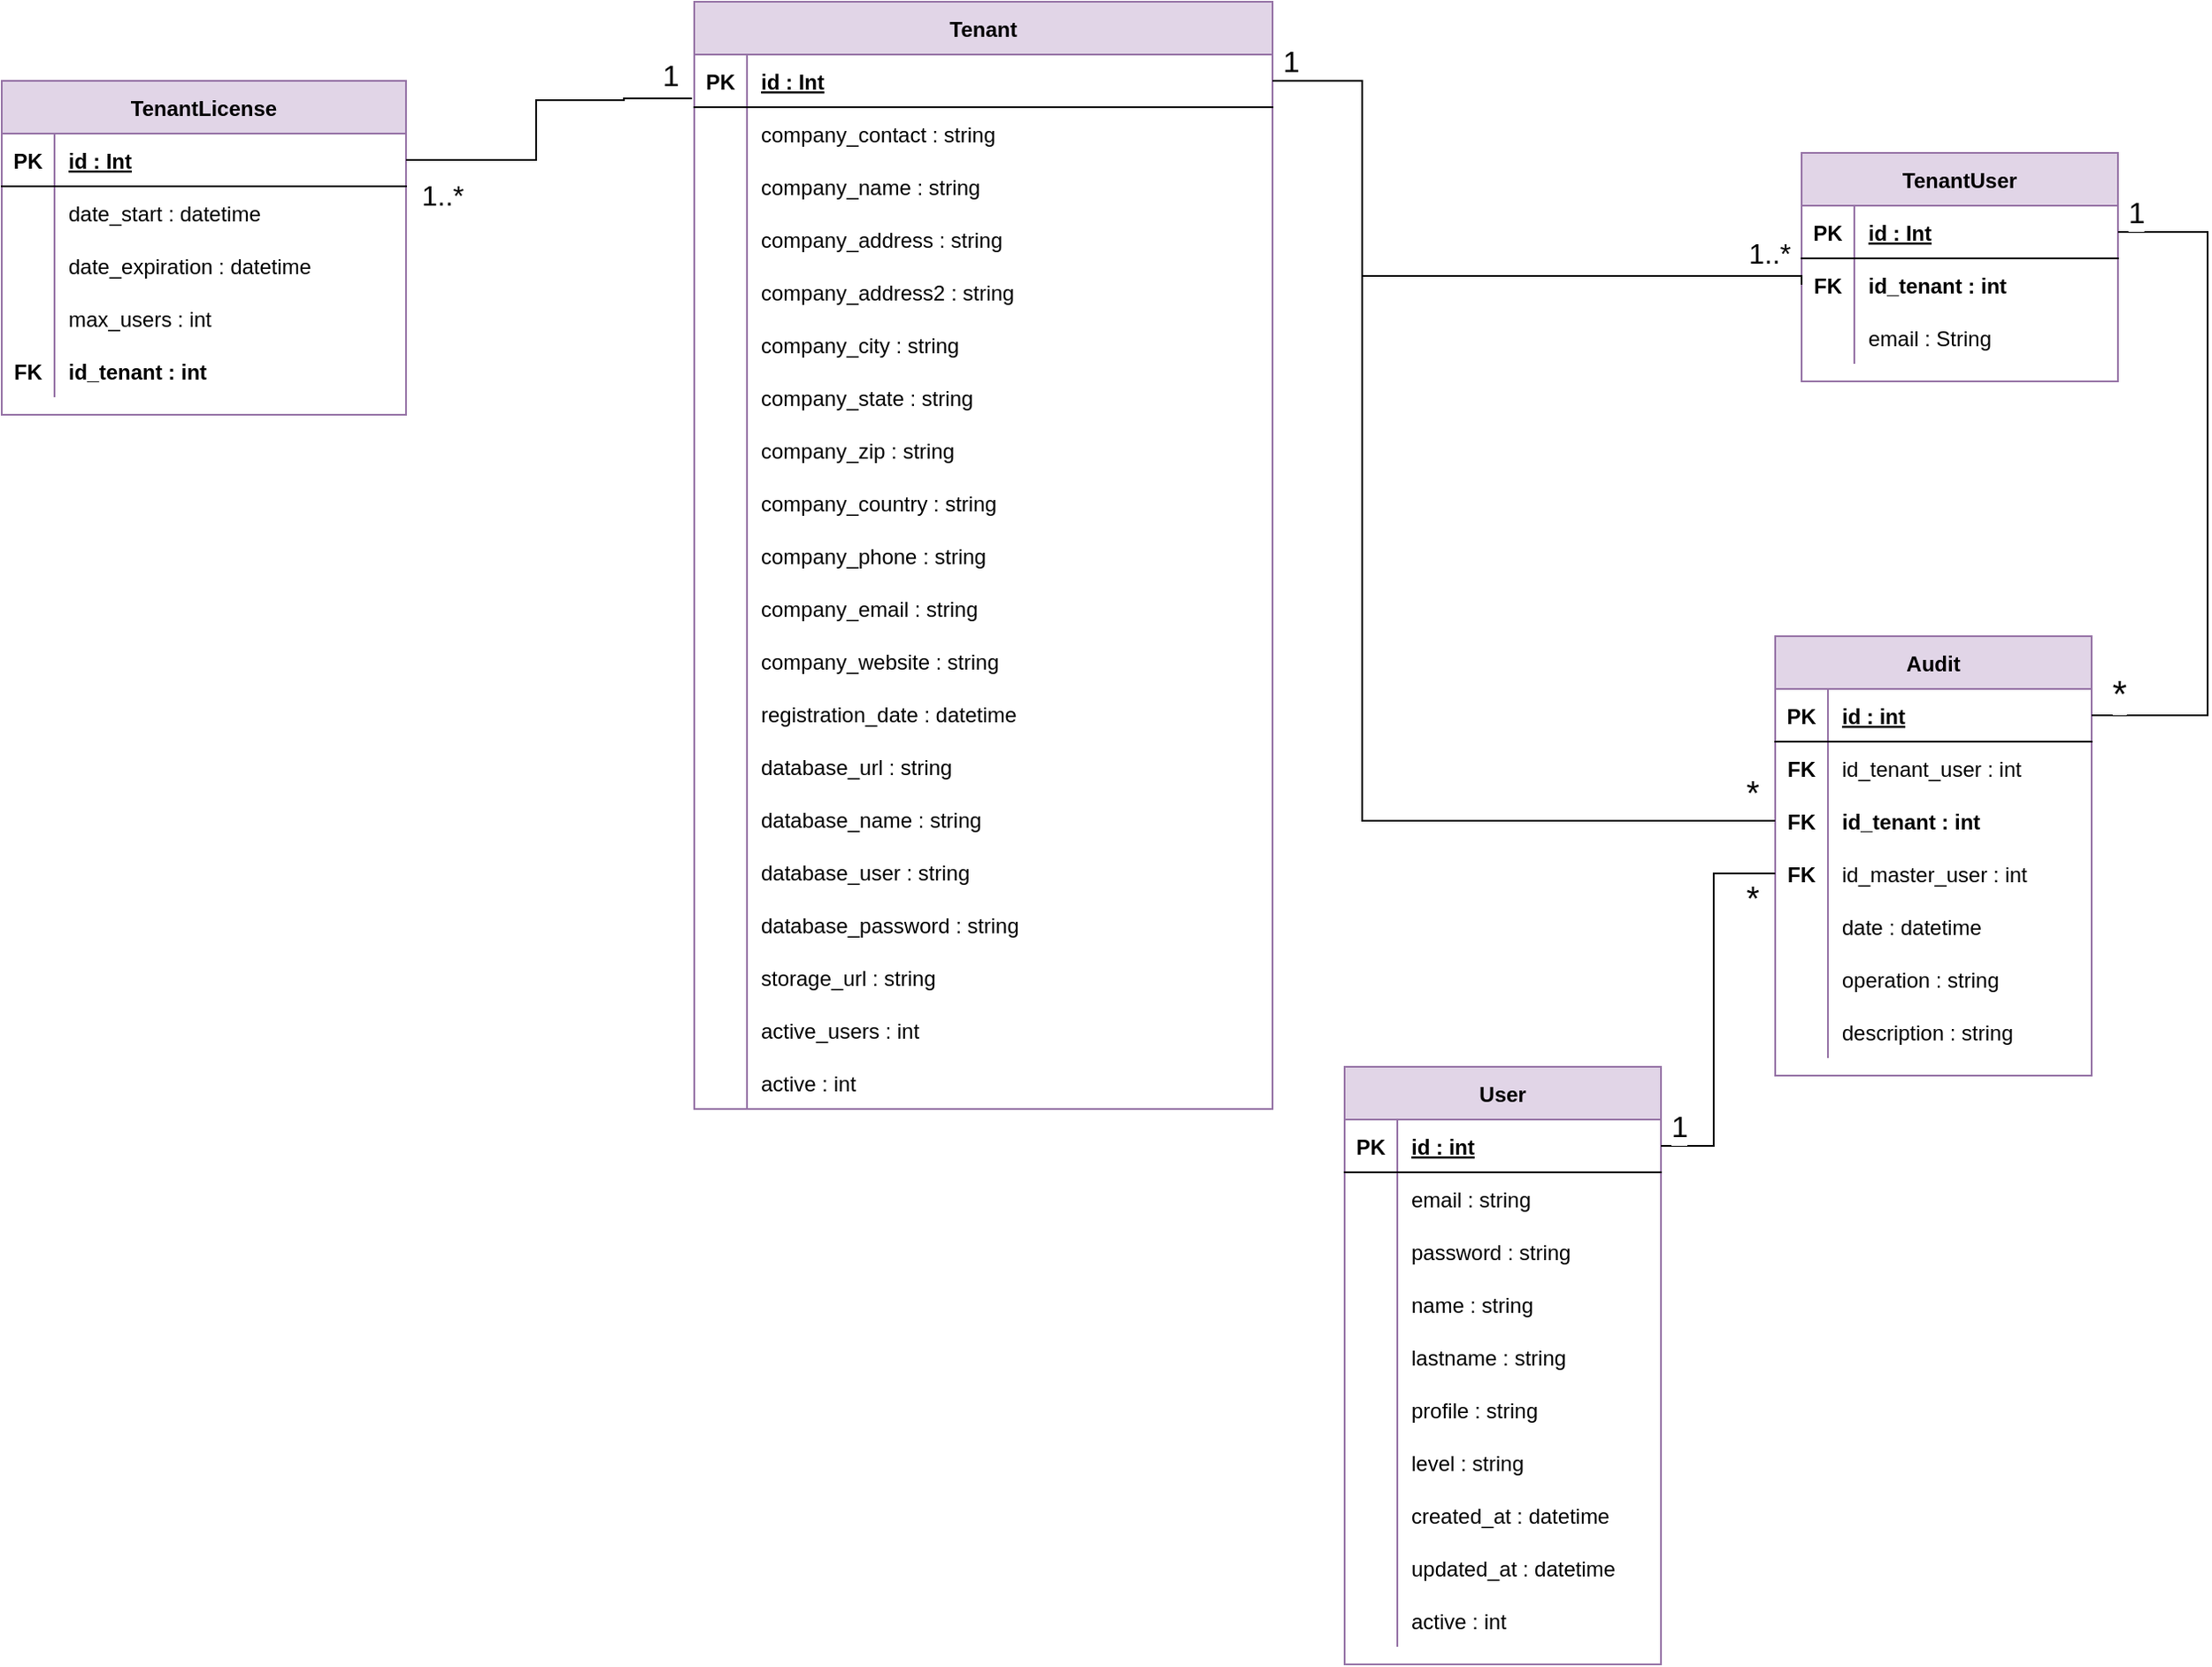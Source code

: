 <mxfile version="28.0.6">
  <diagram name="Page-1" id="JdXtO4GfWfk_o97UeFdz">
    <mxGraphModel dx="1690" dy="924" grid="0" gridSize="10" guides="1" tooltips="1" connect="1" arrows="1" fold="1" page="1" pageScale="1" pageWidth="850" pageHeight="1100" math="0" shadow="0">
      <root>
        <mxCell id="0" />
        <mxCell id="1" parent="0" />
        <mxCell id="jWEvUl2-FtW43oLGLAhN-1" value="Tenant" style="shape=table;startSize=30;container=1;collapsible=1;childLayout=tableLayout;fixedRows=1;rowLines=0;fontStyle=1;align=center;resizeLast=1;fillColor=#e1d5e7;strokeColor=#9673a6;" parent="1" vertex="1">
          <mxGeometry x="550" y="90" width="329" height="630" as="geometry" />
        </mxCell>
        <mxCell id="jWEvUl2-FtW43oLGLAhN-2" value="" style="shape=tableRow;horizontal=0;startSize=0;swimlaneHead=0;swimlaneBody=0;fillColor=none;collapsible=0;dropTarget=0;points=[[0,0.5],[1,0.5]];portConstraint=eastwest;top=0;left=0;right=0;bottom=1;" parent="jWEvUl2-FtW43oLGLAhN-1" vertex="1">
          <mxGeometry y="30" width="329" height="30" as="geometry" />
        </mxCell>
        <mxCell id="jWEvUl2-FtW43oLGLAhN-3" value="PK" style="shape=partialRectangle;connectable=0;fillColor=none;top=0;left=0;bottom=0;right=0;fontStyle=1;overflow=hidden;" parent="jWEvUl2-FtW43oLGLAhN-2" vertex="1">
          <mxGeometry width="30" height="30" as="geometry">
            <mxRectangle width="30" height="30" as="alternateBounds" />
          </mxGeometry>
        </mxCell>
        <mxCell id="jWEvUl2-FtW43oLGLAhN-4" value="id : Int" style="shape=partialRectangle;connectable=0;fillColor=none;top=0;left=0;bottom=0;right=0;align=left;spacingLeft=6;fontStyle=5;overflow=hidden;" parent="jWEvUl2-FtW43oLGLAhN-2" vertex="1">
          <mxGeometry x="30" width="299" height="30" as="geometry">
            <mxRectangle width="299" height="30" as="alternateBounds" />
          </mxGeometry>
        </mxCell>
        <mxCell id="jWEvUl2-FtW43oLGLAhN-5" value="" style="shape=tableRow;horizontal=0;startSize=0;swimlaneHead=0;swimlaneBody=0;fillColor=none;collapsible=0;dropTarget=0;points=[[0,0.5],[1,0.5]];portConstraint=eastwest;top=0;left=0;right=0;bottom=0;" parent="jWEvUl2-FtW43oLGLAhN-1" vertex="1">
          <mxGeometry y="60" width="329" height="30" as="geometry" />
        </mxCell>
        <mxCell id="jWEvUl2-FtW43oLGLAhN-6" value="" style="shape=partialRectangle;connectable=0;fillColor=none;top=0;left=0;bottom=0;right=0;editable=1;overflow=hidden;" parent="jWEvUl2-FtW43oLGLAhN-5" vertex="1">
          <mxGeometry width="30" height="30" as="geometry">
            <mxRectangle width="30" height="30" as="alternateBounds" />
          </mxGeometry>
        </mxCell>
        <mxCell id="jWEvUl2-FtW43oLGLAhN-7" value="company_contact : string" style="shape=partialRectangle;connectable=0;fillColor=none;top=0;left=0;bottom=0;right=0;align=left;spacingLeft=6;overflow=hidden;" parent="jWEvUl2-FtW43oLGLAhN-5" vertex="1">
          <mxGeometry x="30" width="299" height="30" as="geometry">
            <mxRectangle width="299" height="30" as="alternateBounds" />
          </mxGeometry>
        </mxCell>
        <mxCell id="jWEvUl2-FtW43oLGLAhN-8" value="" style="shape=tableRow;horizontal=0;startSize=0;swimlaneHead=0;swimlaneBody=0;fillColor=none;collapsible=0;dropTarget=0;points=[[0,0.5],[1,0.5]];portConstraint=eastwest;top=0;left=0;right=0;bottom=0;" parent="jWEvUl2-FtW43oLGLAhN-1" vertex="1">
          <mxGeometry y="90" width="329" height="30" as="geometry" />
        </mxCell>
        <mxCell id="jWEvUl2-FtW43oLGLAhN-9" value="" style="shape=partialRectangle;connectable=0;fillColor=none;top=0;left=0;bottom=0;right=0;editable=1;overflow=hidden;" parent="jWEvUl2-FtW43oLGLAhN-8" vertex="1">
          <mxGeometry width="30" height="30" as="geometry">
            <mxRectangle width="30" height="30" as="alternateBounds" />
          </mxGeometry>
        </mxCell>
        <mxCell id="jWEvUl2-FtW43oLGLAhN-10" value="company_name : string" style="shape=partialRectangle;connectable=0;fillColor=none;top=0;left=0;bottom=0;right=0;align=left;spacingLeft=6;overflow=hidden;" parent="jWEvUl2-FtW43oLGLAhN-8" vertex="1">
          <mxGeometry x="30" width="299" height="30" as="geometry">
            <mxRectangle width="299" height="30" as="alternateBounds" />
          </mxGeometry>
        </mxCell>
        <mxCell id="jWEvUl2-FtW43oLGLAhN-11" value="" style="shape=tableRow;horizontal=0;startSize=0;swimlaneHead=0;swimlaneBody=0;fillColor=none;collapsible=0;dropTarget=0;points=[[0,0.5],[1,0.5]];portConstraint=eastwest;top=0;left=0;right=0;bottom=0;" parent="jWEvUl2-FtW43oLGLAhN-1" vertex="1">
          <mxGeometry y="120" width="329" height="30" as="geometry" />
        </mxCell>
        <mxCell id="jWEvUl2-FtW43oLGLAhN-12" value="" style="shape=partialRectangle;connectable=0;fillColor=none;top=0;left=0;bottom=0;right=0;editable=1;overflow=hidden;" parent="jWEvUl2-FtW43oLGLAhN-11" vertex="1">
          <mxGeometry width="30" height="30" as="geometry">
            <mxRectangle width="30" height="30" as="alternateBounds" />
          </mxGeometry>
        </mxCell>
        <mxCell id="jWEvUl2-FtW43oLGLAhN-13" value="company_address : string" style="shape=partialRectangle;connectable=0;fillColor=none;top=0;left=0;bottom=0;right=0;align=left;spacingLeft=6;overflow=hidden;" parent="jWEvUl2-FtW43oLGLAhN-11" vertex="1">
          <mxGeometry x="30" width="299" height="30" as="geometry">
            <mxRectangle width="299" height="30" as="alternateBounds" />
          </mxGeometry>
        </mxCell>
        <mxCell id="jWEvUl2-FtW43oLGLAhN-14" value="" style="shape=tableRow;horizontal=0;startSize=0;swimlaneHead=0;swimlaneBody=0;fillColor=none;collapsible=0;dropTarget=0;points=[[0,0.5],[1,0.5]];portConstraint=eastwest;top=0;left=0;right=0;bottom=0;" parent="jWEvUl2-FtW43oLGLAhN-1" vertex="1">
          <mxGeometry y="150" width="329" height="30" as="geometry" />
        </mxCell>
        <mxCell id="jWEvUl2-FtW43oLGLAhN-15" value="" style="shape=partialRectangle;connectable=0;fillColor=none;top=0;left=0;bottom=0;right=0;editable=1;overflow=hidden;" parent="jWEvUl2-FtW43oLGLAhN-14" vertex="1">
          <mxGeometry width="30" height="30" as="geometry">
            <mxRectangle width="30" height="30" as="alternateBounds" />
          </mxGeometry>
        </mxCell>
        <mxCell id="jWEvUl2-FtW43oLGLAhN-16" value="company_address2 : string" style="shape=partialRectangle;connectable=0;fillColor=none;top=0;left=0;bottom=0;right=0;align=left;spacingLeft=6;overflow=hidden;" parent="jWEvUl2-FtW43oLGLAhN-14" vertex="1">
          <mxGeometry x="30" width="299" height="30" as="geometry">
            <mxRectangle width="299" height="30" as="alternateBounds" />
          </mxGeometry>
        </mxCell>
        <mxCell id="jWEvUl2-FtW43oLGLAhN-17" value="" style="shape=tableRow;horizontal=0;startSize=0;swimlaneHead=0;swimlaneBody=0;fillColor=none;collapsible=0;dropTarget=0;points=[[0,0.5],[1,0.5]];portConstraint=eastwest;top=0;left=0;right=0;bottom=0;" parent="jWEvUl2-FtW43oLGLAhN-1" vertex="1">
          <mxGeometry y="180" width="329" height="30" as="geometry" />
        </mxCell>
        <mxCell id="jWEvUl2-FtW43oLGLAhN-18" value="" style="shape=partialRectangle;connectable=0;fillColor=none;top=0;left=0;bottom=0;right=0;editable=1;overflow=hidden;" parent="jWEvUl2-FtW43oLGLAhN-17" vertex="1">
          <mxGeometry width="30" height="30" as="geometry">
            <mxRectangle width="30" height="30" as="alternateBounds" />
          </mxGeometry>
        </mxCell>
        <mxCell id="jWEvUl2-FtW43oLGLAhN-19" value="company_city : string" style="shape=partialRectangle;connectable=0;fillColor=none;top=0;left=0;bottom=0;right=0;align=left;spacingLeft=6;overflow=hidden;" parent="jWEvUl2-FtW43oLGLAhN-17" vertex="1">
          <mxGeometry x="30" width="299" height="30" as="geometry">
            <mxRectangle width="299" height="30" as="alternateBounds" />
          </mxGeometry>
        </mxCell>
        <mxCell id="jWEvUl2-FtW43oLGLAhN-20" value="" style="shape=tableRow;horizontal=0;startSize=0;swimlaneHead=0;swimlaneBody=0;fillColor=none;collapsible=0;dropTarget=0;points=[[0,0.5],[1,0.5]];portConstraint=eastwest;top=0;left=0;right=0;bottom=0;" parent="jWEvUl2-FtW43oLGLAhN-1" vertex="1">
          <mxGeometry y="210" width="329" height="30" as="geometry" />
        </mxCell>
        <mxCell id="jWEvUl2-FtW43oLGLAhN-21" value="" style="shape=partialRectangle;connectable=0;fillColor=none;top=0;left=0;bottom=0;right=0;editable=1;overflow=hidden;" parent="jWEvUl2-FtW43oLGLAhN-20" vertex="1">
          <mxGeometry width="30" height="30" as="geometry">
            <mxRectangle width="30" height="30" as="alternateBounds" />
          </mxGeometry>
        </mxCell>
        <mxCell id="jWEvUl2-FtW43oLGLAhN-22" value="company_state : string" style="shape=partialRectangle;connectable=0;fillColor=none;top=0;left=0;bottom=0;right=0;align=left;spacingLeft=6;overflow=hidden;" parent="jWEvUl2-FtW43oLGLAhN-20" vertex="1">
          <mxGeometry x="30" width="299" height="30" as="geometry">
            <mxRectangle width="299" height="30" as="alternateBounds" />
          </mxGeometry>
        </mxCell>
        <mxCell id="jWEvUl2-FtW43oLGLAhN-23" value="" style="shape=tableRow;horizontal=0;startSize=0;swimlaneHead=0;swimlaneBody=0;fillColor=none;collapsible=0;dropTarget=0;points=[[0,0.5],[1,0.5]];portConstraint=eastwest;top=0;left=0;right=0;bottom=0;" parent="jWEvUl2-FtW43oLGLAhN-1" vertex="1">
          <mxGeometry y="240" width="329" height="30" as="geometry" />
        </mxCell>
        <mxCell id="jWEvUl2-FtW43oLGLAhN-24" value="" style="shape=partialRectangle;connectable=0;fillColor=none;top=0;left=0;bottom=0;right=0;editable=1;overflow=hidden;" parent="jWEvUl2-FtW43oLGLAhN-23" vertex="1">
          <mxGeometry width="30" height="30" as="geometry">
            <mxRectangle width="30" height="30" as="alternateBounds" />
          </mxGeometry>
        </mxCell>
        <mxCell id="jWEvUl2-FtW43oLGLAhN-25" value="company_zip : string" style="shape=partialRectangle;connectable=0;fillColor=none;top=0;left=0;bottom=0;right=0;align=left;spacingLeft=6;overflow=hidden;" parent="jWEvUl2-FtW43oLGLAhN-23" vertex="1">
          <mxGeometry x="30" width="299" height="30" as="geometry">
            <mxRectangle width="299" height="30" as="alternateBounds" />
          </mxGeometry>
        </mxCell>
        <mxCell id="jWEvUl2-FtW43oLGLAhN-26" value="" style="shape=tableRow;horizontal=0;startSize=0;swimlaneHead=0;swimlaneBody=0;fillColor=none;collapsible=0;dropTarget=0;points=[[0,0.5],[1,0.5]];portConstraint=eastwest;top=0;left=0;right=0;bottom=0;" parent="jWEvUl2-FtW43oLGLAhN-1" vertex="1">
          <mxGeometry y="270" width="329" height="30" as="geometry" />
        </mxCell>
        <mxCell id="jWEvUl2-FtW43oLGLAhN-27" value="" style="shape=partialRectangle;connectable=0;fillColor=none;top=0;left=0;bottom=0;right=0;editable=1;overflow=hidden;" parent="jWEvUl2-FtW43oLGLAhN-26" vertex="1">
          <mxGeometry width="30" height="30" as="geometry">
            <mxRectangle width="30" height="30" as="alternateBounds" />
          </mxGeometry>
        </mxCell>
        <mxCell id="jWEvUl2-FtW43oLGLAhN-28" value="company_country : string" style="shape=partialRectangle;connectable=0;fillColor=none;top=0;left=0;bottom=0;right=0;align=left;spacingLeft=6;overflow=hidden;" parent="jWEvUl2-FtW43oLGLAhN-26" vertex="1">
          <mxGeometry x="30" width="299" height="30" as="geometry">
            <mxRectangle width="299" height="30" as="alternateBounds" />
          </mxGeometry>
        </mxCell>
        <mxCell id="jWEvUl2-FtW43oLGLAhN-29" value="" style="shape=tableRow;horizontal=0;startSize=0;swimlaneHead=0;swimlaneBody=0;fillColor=none;collapsible=0;dropTarget=0;points=[[0,0.5],[1,0.5]];portConstraint=eastwest;top=0;left=0;right=0;bottom=0;" parent="jWEvUl2-FtW43oLGLAhN-1" vertex="1">
          <mxGeometry y="300" width="329" height="30" as="geometry" />
        </mxCell>
        <mxCell id="jWEvUl2-FtW43oLGLAhN-30" value="" style="shape=partialRectangle;connectable=0;fillColor=none;top=0;left=0;bottom=0;right=0;editable=1;overflow=hidden;" parent="jWEvUl2-FtW43oLGLAhN-29" vertex="1">
          <mxGeometry width="30" height="30" as="geometry">
            <mxRectangle width="30" height="30" as="alternateBounds" />
          </mxGeometry>
        </mxCell>
        <mxCell id="jWEvUl2-FtW43oLGLAhN-31" value="company_phone : string" style="shape=partialRectangle;connectable=0;fillColor=none;top=0;left=0;bottom=0;right=0;align=left;spacingLeft=6;overflow=hidden;" parent="jWEvUl2-FtW43oLGLAhN-29" vertex="1">
          <mxGeometry x="30" width="299" height="30" as="geometry">
            <mxRectangle width="299" height="30" as="alternateBounds" />
          </mxGeometry>
        </mxCell>
        <mxCell id="jWEvUl2-FtW43oLGLAhN-32" value="" style="shape=tableRow;horizontal=0;startSize=0;swimlaneHead=0;swimlaneBody=0;fillColor=none;collapsible=0;dropTarget=0;points=[[0,0.5],[1,0.5]];portConstraint=eastwest;top=0;left=0;right=0;bottom=0;" parent="jWEvUl2-FtW43oLGLAhN-1" vertex="1">
          <mxGeometry y="330" width="329" height="30" as="geometry" />
        </mxCell>
        <mxCell id="jWEvUl2-FtW43oLGLAhN-33" value="" style="shape=partialRectangle;connectable=0;fillColor=none;top=0;left=0;bottom=0;right=0;editable=1;overflow=hidden;" parent="jWEvUl2-FtW43oLGLAhN-32" vertex="1">
          <mxGeometry width="30" height="30" as="geometry">
            <mxRectangle width="30" height="30" as="alternateBounds" />
          </mxGeometry>
        </mxCell>
        <mxCell id="jWEvUl2-FtW43oLGLAhN-34" value="company_email : string" style="shape=partialRectangle;connectable=0;fillColor=none;top=0;left=0;bottom=0;right=0;align=left;spacingLeft=6;overflow=hidden;" parent="jWEvUl2-FtW43oLGLAhN-32" vertex="1">
          <mxGeometry x="30" width="299" height="30" as="geometry">
            <mxRectangle width="299" height="30" as="alternateBounds" />
          </mxGeometry>
        </mxCell>
        <mxCell id="jWEvUl2-FtW43oLGLAhN-35" value="" style="shape=tableRow;horizontal=0;startSize=0;swimlaneHead=0;swimlaneBody=0;fillColor=none;collapsible=0;dropTarget=0;points=[[0,0.5],[1,0.5]];portConstraint=eastwest;top=0;left=0;right=0;bottom=0;" parent="jWEvUl2-FtW43oLGLAhN-1" vertex="1">
          <mxGeometry y="360" width="329" height="30" as="geometry" />
        </mxCell>
        <mxCell id="jWEvUl2-FtW43oLGLAhN-36" value="" style="shape=partialRectangle;connectable=0;fillColor=none;top=0;left=0;bottom=0;right=0;editable=1;overflow=hidden;" parent="jWEvUl2-FtW43oLGLAhN-35" vertex="1">
          <mxGeometry width="30" height="30" as="geometry">
            <mxRectangle width="30" height="30" as="alternateBounds" />
          </mxGeometry>
        </mxCell>
        <mxCell id="jWEvUl2-FtW43oLGLAhN-37" value="company_website : string" style="shape=partialRectangle;connectable=0;fillColor=none;top=0;left=0;bottom=0;right=0;align=left;spacingLeft=6;overflow=hidden;" parent="jWEvUl2-FtW43oLGLAhN-35" vertex="1">
          <mxGeometry x="30" width="299" height="30" as="geometry">
            <mxRectangle width="299" height="30" as="alternateBounds" />
          </mxGeometry>
        </mxCell>
        <mxCell id="jWEvUl2-FtW43oLGLAhN-38" value="" style="shape=tableRow;horizontal=0;startSize=0;swimlaneHead=0;swimlaneBody=0;fillColor=none;collapsible=0;dropTarget=0;points=[[0,0.5],[1,0.5]];portConstraint=eastwest;top=0;left=0;right=0;bottom=0;" parent="jWEvUl2-FtW43oLGLAhN-1" vertex="1">
          <mxGeometry y="390" width="329" height="30" as="geometry" />
        </mxCell>
        <mxCell id="jWEvUl2-FtW43oLGLAhN-39" value="" style="shape=partialRectangle;connectable=0;fillColor=none;top=0;left=0;bottom=0;right=0;editable=1;overflow=hidden;" parent="jWEvUl2-FtW43oLGLAhN-38" vertex="1">
          <mxGeometry width="30" height="30" as="geometry">
            <mxRectangle width="30" height="30" as="alternateBounds" />
          </mxGeometry>
        </mxCell>
        <mxCell id="jWEvUl2-FtW43oLGLAhN-40" value="registration_date : datetime" style="shape=partialRectangle;connectable=0;fillColor=none;top=0;left=0;bottom=0;right=0;align=left;spacingLeft=6;overflow=hidden;" parent="jWEvUl2-FtW43oLGLAhN-38" vertex="1">
          <mxGeometry x="30" width="299" height="30" as="geometry">
            <mxRectangle width="299" height="30" as="alternateBounds" />
          </mxGeometry>
        </mxCell>
        <mxCell id="jWEvUl2-FtW43oLGLAhN-41" value="" style="shape=tableRow;horizontal=0;startSize=0;swimlaneHead=0;swimlaneBody=0;fillColor=none;collapsible=0;dropTarget=0;points=[[0,0.5],[1,0.5]];portConstraint=eastwest;top=0;left=0;right=0;bottom=0;" parent="jWEvUl2-FtW43oLGLAhN-1" vertex="1">
          <mxGeometry y="420" width="329" height="30" as="geometry" />
        </mxCell>
        <mxCell id="jWEvUl2-FtW43oLGLAhN-42" value="" style="shape=partialRectangle;connectable=0;fillColor=none;top=0;left=0;bottom=0;right=0;editable=1;overflow=hidden;" parent="jWEvUl2-FtW43oLGLAhN-41" vertex="1">
          <mxGeometry width="30" height="30" as="geometry">
            <mxRectangle width="30" height="30" as="alternateBounds" />
          </mxGeometry>
        </mxCell>
        <mxCell id="jWEvUl2-FtW43oLGLAhN-43" value="database_url : string" style="shape=partialRectangle;connectable=0;fillColor=none;top=0;left=0;bottom=0;right=0;align=left;spacingLeft=6;overflow=hidden;" parent="jWEvUl2-FtW43oLGLAhN-41" vertex="1">
          <mxGeometry x="30" width="299" height="30" as="geometry">
            <mxRectangle width="299" height="30" as="alternateBounds" />
          </mxGeometry>
        </mxCell>
        <mxCell id="jWEvUl2-FtW43oLGLAhN-44" value="" style="shape=tableRow;horizontal=0;startSize=0;swimlaneHead=0;swimlaneBody=0;fillColor=none;collapsible=0;dropTarget=0;points=[[0,0.5],[1,0.5]];portConstraint=eastwest;top=0;left=0;right=0;bottom=0;" parent="jWEvUl2-FtW43oLGLAhN-1" vertex="1">
          <mxGeometry y="450" width="329" height="30" as="geometry" />
        </mxCell>
        <mxCell id="jWEvUl2-FtW43oLGLAhN-45" value="" style="shape=partialRectangle;connectable=0;fillColor=none;top=0;left=0;bottom=0;right=0;editable=1;overflow=hidden;" parent="jWEvUl2-FtW43oLGLAhN-44" vertex="1">
          <mxGeometry width="30" height="30" as="geometry">
            <mxRectangle width="30" height="30" as="alternateBounds" />
          </mxGeometry>
        </mxCell>
        <mxCell id="jWEvUl2-FtW43oLGLAhN-46" value="database_name : string" style="shape=partialRectangle;connectable=0;fillColor=none;top=0;left=0;bottom=0;right=0;align=left;spacingLeft=6;overflow=hidden;" parent="jWEvUl2-FtW43oLGLAhN-44" vertex="1">
          <mxGeometry x="30" width="299" height="30" as="geometry">
            <mxRectangle width="299" height="30" as="alternateBounds" />
          </mxGeometry>
        </mxCell>
        <mxCell id="jWEvUl2-FtW43oLGLAhN-47" value="" style="shape=tableRow;horizontal=0;startSize=0;swimlaneHead=0;swimlaneBody=0;fillColor=none;collapsible=0;dropTarget=0;points=[[0,0.5],[1,0.5]];portConstraint=eastwest;top=0;left=0;right=0;bottom=0;" parent="jWEvUl2-FtW43oLGLAhN-1" vertex="1">
          <mxGeometry y="480" width="329" height="30" as="geometry" />
        </mxCell>
        <mxCell id="jWEvUl2-FtW43oLGLAhN-48" value="" style="shape=partialRectangle;connectable=0;fillColor=none;top=0;left=0;bottom=0;right=0;editable=1;overflow=hidden;" parent="jWEvUl2-FtW43oLGLAhN-47" vertex="1">
          <mxGeometry width="30" height="30" as="geometry">
            <mxRectangle width="30" height="30" as="alternateBounds" />
          </mxGeometry>
        </mxCell>
        <mxCell id="jWEvUl2-FtW43oLGLAhN-49" value="database_user : string" style="shape=partialRectangle;connectable=0;fillColor=none;top=0;left=0;bottom=0;right=0;align=left;spacingLeft=6;overflow=hidden;" parent="jWEvUl2-FtW43oLGLAhN-47" vertex="1">
          <mxGeometry x="30" width="299" height="30" as="geometry">
            <mxRectangle width="299" height="30" as="alternateBounds" />
          </mxGeometry>
        </mxCell>
        <mxCell id="jWEvUl2-FtW43oLGLAhN-50" value="" style="shape=tableRow;horizontal=0;startSize=0;swimlaneHead=0;swimlaneBody=0;fillColor=none;collapsible=0;dropTarget=0;points=[[0,0.5],[1,0.5]];portConstraint=eastwest;top=0;left=0;right=0;bottom=0;" parent="jWEvUl2-FtW43oLGLAhN-1" vertex="1">
          <mxGeometry y="510" width="329" height="30" as="geometry" />
        </mxCell>
        <mxCell id="jWEvUl2-FtW43oLGLAhN-51" value="" style="shape=partialRectangle;connectable=0;fillColor=none;top=0;left=0;bottom=0;right=0;editable=1;overflow=hidden;" parent="jWEvUl2-FtW43oLGLAhN-50" vertex="1">
          <mxGeometry width="30" height="30" as="geometry">
            <mxRectangle width="30" height="30" as="alternateBounds" />
          </mxGeometry>
        </mxCell>
        <mxCell id="jWEvUl2-FtW43oLGLAhN-52" value="database_password : string" style="shape=partialRectangle;connectable=0;fillColor=none;top=0;left=0;bottom=0;right=0;align=left;spacingLeft=6;overflow=hidden;" parent="jWEvUl2-FtW43oLGLAhN-50" vertex="1">
          <mxGeometry x="30" width="299" height="30" as="geometry">
            <mxRectangle width="299" height="30" as="alternateBounds" />
          </mxGeometry>
        </mxCell>
        <mxCell id="jWEvUl2-FtW43oLGLAhN-53" value="" style="shape=tableRow;horizontal=0;startSize=0;swimlaneHead=0;swimlaneBody=0;fillColor=none;collapsible=0;dropTarget=0;points=[[0,0.5],[1,0.5]];portConstraint=eastwest;top=0;left=0;right=0;bottom=0;" parent="jWEvUl2-FtW43oLGLAhN-1" vertex="1">
          <mxGeometry y="540" width="329" height="30" as="geometry" />
        </mxCell>
        <mxCell id="jWEvUl2-FtW43oLGLAhN-54" value="" style="shape=partialRectangle;connectable=0;fillColor=none;top=0;left=0;bottom=0;right=0;editable=1;overflow=hidden;" parent="jWEvUl2-FtW43oLGLAhN-53" vertex="1">
          <mxGeometry width="30" height="30" as="geometry">
            <mxRectangle width="30" height="30" as="alternateBounds" />
          </mxGeometry>
        </mxCell>
        <mxCell id="jWEvUl2-FtW43oLGLAhN-55" value="storage_url : string" style="shape=partialRectangle;connectable=0;fillColor=none;top=0;left=0;bottom=0;right=0;align=left;spacingLeft=6;overflow=hidden;" parent="jWEvUl2-FtW43oLGLAhN-53" vertex="1">
          <mxGeometry x="30" width="299" height="30" as="geometry">
            <mxRectangle width="299" height="30" as="alternateBounds" />
          </mxGeometry>
        </mxCell>
        <mxCell id="jWEvUl2-FtW43oLGLAhN-56" value="" style="shape=tableRow;horizontal=0;startSize=0;swimlaneHead=0;swimlaneBody=0;fillColor=none;collapsible=0;dropTarget=0;points=[[0,0.5],[1,0.5]];portConstraint=eastwest;top=0;left=0;right=0;bottom=0;" parent="jWEvUl2-FtW43oLGLAhN-1" vertex="1">
          <mxGeometry y="570" width="329" height="30" as="geometry" />
        </mxCell>
        <mxCell id="jWEvUl2-FtW43oLGLAhN-57" value="" style="shape=partialRectangle;connectable=0;fillColor=none;top=0;left=0;bottom=0;right=0;editable=1;overflow=hidden;" parent="jWEvUl2-FtW43oLGLAhN-56" vertex="1">
          <mxGeometry width="30" height="30" as="geometry">
            <mxRectangle width="30" height="30" as="alternateBounds" />
          </mxGeometry>
        </mxCell>
        <mxCell id="jWEvUl2-FtW43oLGLAhN-58" value="active_users : int" style="shape=partialRectangle;connectable=0;fillColor=none;top=0;left=0;bottom=0;right=0;align=left;spacingLeft=6;overflow=hidden;" parent="jWEvUl2-FtW43oLGLAhN-56" vertex="1">
          <mxGeometry x="30" width="299" height="30" as="geometry">
            <mxRectangle width="299" height="30" as="alternateBounds" />
          </mxGeometry>
        </mxCell>
        <mxCell id="jWEvUl2-FtW43oLGLAhN-59" value="" style="shape=tableRow;horizontal=0;startSize=0;swimlaneHead=0;swimlaneBody=0;fillColor=none;collapsible=0;dropTarget=0;points=[[0,0.5],[1,0.5]];portConstraint=eastwest;top=0;left=0;right=0;bottom=0;" parent="jWEvUl2-FtW43oLGLAhN-1" vertex="1">
          <mxGeometry y="600" width="329" height="30" as="geometry" />
        </mxCell>
        <mxCell id="jWEvUl2-FtW43oLGLAhN-60" value="" style="shape=partialRectangle;connectable=0;fillColor=none;top=0;left=0;bottom=0;right=0;editable=1;overflow=hidden;" parent="jWEvUl2-FtW43oLGLAhN-59" vertex="1">
          <mxGeometry width="30" height="30" as="geometry">
            <mxRectangle width="30" height="30" as="alternateBounds" />
          </mxGeometry>
        </mxCell>
        <mxCell id="jWEvUl2-FtW43oLGLAhN-61" value="active : int" style="shape=partialRectangle;connectable=0;fillColor=none;top=0;left=0;bottom=0;right=0;align=left;spacingLeft=6;overflow=hidden;" parent="jWEvUl2-FtW43oLGLAhN-59" vertex="1">
          <mxGeometry x="30" width="299" height="30" as="geometry">
            <mxRectangle width="299" height="30" as="alternateBounds" />
          </mxGeometry>
        </mxCell>
        <mxCell id="jWEvUl2-FtW43oLGLAhN-62" value="TenantUser" style="shape=table;startSize=30;container=1;collapsible=1;childLayout=tableLayout;fixedRows=1;rowLines=0;fontStyle=1;align=center;resizeLast=1;fillColor=#e1d5e7;strokeColor=#9673a6;" parent="1" vertex="1">
          <mxGeometry x="1180" y="176" width="180" height="130" as="geometry" />
        </mxCell>
        <mxCell id="jWEvUl2-FtW43oLGLAhN-63" value="" style="shape=tableRow;horizontal=0;startSize=0;swimlaneHead=0;swimlaneBody=0;fillColor=none;collapsible=0;dropTarget=0;points=[[0,0.5],[1,0.5]];portConstraint=eastwest;top=0;left=0;right=0;bottom=1;" parent="jWEvUl2-FtW43oLGLAhN-62" vertex="1">
          <mxGeometry y="30" width="180" height="30" as="geometry" />
        </mxCell>
        <mxCell id="jWEvUl2-FtW43oLGLAhN-64" value="PK" style="shape=partialRectangle;connectable=0;fillColor=none;top=0;left=0;bottom=0;right=0;fontStyle=1;overflow=hidden;" parent="jWEvUl2-FtW43oLGLAhN-63" vertex="1">
          <mxGeometry width="30" height="30" as="geometry">
            <mxRectangle width="30" height="30" as="alternateBounds" />
          </mxGeometry>
        </mxCell>
        <mxCell id="jWEvUl2-FtW43oLGLAhN-65" value="id : Int" style="shape=partialRectangle;connectable=0;fillColor=none;top=0;left=0;bottom=0;right=0;align=left;spacingLeft=6;fontStyle=5;overflow=hidden;" parent="jWEvUl2-FtW43oLGLAhN-63" vertex="1">
          <mxGeometry x="30" width="150" height="30" as="geometry">
            <mxRectangle width="150" height="30" as="alternateBounds" />
          </mxGeometry>
        </mxCell>
        <mxCell id="jWEvUl2-FtW43oLGLAhN-66" value="" style="shape=tableRow;horizontal=0;startSize=0;swimlaneHead=0;swimlaneBody=0;fillColor=none;collapsible=0;dropTarget=0;points=[[0,0.5],[1,0.5]];portConstraint=eastwest;top=0;left=0;right=0;bottom=0;" parent="jWEvUl2-FtW43oLGLAhN-62" vertex="1">
          <mxGeometry y="60" width="180" height="30" as="geometry" />
        </mxCell>
        <mxCell id="jWEvUl2-FtW43oLGLAhN-67" value="FK" style="shape=partialRectangle;connectable=0;fillColor=none;top=0;left=0;bottom=0;right=0;editable=1;overflow=hidden;fontStyle=1" parent="jWEvUl2-FtW43oLGLAhN-66" vertex="1">
          <mxGeometry width="30" height="30" as="geometry">
            <mxRectangle width="30" height="30" as="alternateBounds" />
          </mxGeometry>
        </mxCell>
        <mxCell id="jWEvUl2-FtW43oLGLAhN-68" value="id_tenant : int" style="shape=partialRectangle;connectable=0;fillColor=none;top=0;left=0;bottom=0;right=0;align=left;spacingLeft=6;overflow=hidden;fontStyle=1" parent="jWEvUl2-FtW43oLGLAhN-66" vertex="1">
          <mxGeometry x="30" width="150" height="30" as="geometry">
            <mxRectangle width="150" height="30" as="alternateBounds" />
          </mxGeometry>
        </mxCell>
        <mxCell id="jWEvUl2-FtW43oLGLAhN-69" value="" style="shape=tableRow;horizontal=0;startSize=0;swimlaneHead=0;swimlaneBody=0;fillColor=none;collapsible=0;dropTarget=0;points=[[0,0.5],[1,0.5]];portConstraint=eastwest;top=0;left=0;right=0;bottom=0;" parent="jWEvUl2-FtW43oLGLAhN-62" vertex="1">
          <mxGeometry y="90" width="180" height="30" as="geometry" />
        </mxCell>
        <mxCell id="jWEvUl2-FtW43oLGLAhN-70" value="" style="shape=partialRectangle;connectable=0;fillColor=none;top=0;left=0;bottom=0;right=0;editable=1;overflow=hidden;" parent="jWEvUl2-FtW43oLGLAhN-69" vertex="1">
          <mxGeometry width="30" height="30" as="geometry">
            <mxRectangle width="30" height="30" as="alternateBounds" />
          </mxGeometry>
        </mxCell>
        <mxCell id="jWEvUl2-FtW43oLGLAhN-71" value="email : String" style="shape=partialRectangle;connectable=0;fillColor=none;top=0;left=0;bottom=0;right=0;align=left;spacingLeft=6;overflow=hidden;" parent="jWEvUl2-FtW43oLGLAhN-69" vertex="1">
          <mxGeometry x="30" width="150" height="30" as="geometry">
            <mxRectangle width="150" height="30" as="alternateBounds" />
          </mxGeometry>
        </mxCell>
        <mxCell id="jWEvUl2-FtW43oLGLAhN-72" value="TenantLicense" style="shape=table;startSize=30;container=1;collapsible=1;childLayout=tableLayout;fixedRows=1;rowLines=0;fontStyle=1;align=center;resizeLast=1;fillColor=#e1d5e7;strokeColor=#9673a6;" parent="1" vertex="1">
          <mxGeometry x="156" y="135" width="230" height="190" as="geometry" />
        </mxCell>
        <mxCell id="jWEvUl2-FtW43oLGLAhN-73" value="" style="shape=tableRow;horizontal=0;startSize=0;swimlaneHead=0;swimlaneBody=0;fillColor=none;collapsible=0;dropTarget=0;points=[[0,0.5],[1,0.5]];portConstraint=eastwest;top=0;left=0;right=0;bottom=1;" parent="jWEvUl2-FtW43oLGLAhN-72" vertex="1">
          <mxGeometry y="30" width="230" height="30" as="geometry" />
        </mxCell>
        <mxCell id="jWEvUl2-FtW43oLGLAhN-74" value="PK" style="shape=partialRectangle;connectable=0;fillColor=none;top=0;left=0;bottom=0;right=0;fontStyle=1;overflow=hidden;" parent="jWEvUl2-FtW43oLGLAhN-73" vertex="1">
          <mxGeometry width="30" height="30" as="geometry">
            <mxRectangle width="30" height="30" as="alternateBounds" />
          </mxGeometry>
        </mxCell>
        <mxCell id="jWEvUl2-FtW43oLGLAhN-75" value="id : Int" style="shape=partialRectangle;connectable=0;fillColor=none;top=0;left=0;bottom=0;right=0;align=left;spacingLeft=6;fontStyle=5;overflow=hidden;" parent="jWEvUl2-FtW43oLGLAhN-73" vertex="1">
          <mxGeometry x="30" width="200" height="30" as="geometry">
            <mxRectangle width="200" height="30" as="alternateBounds" />
          </mxGeometry>
        </mxCell>
        <mxCell id="jWEvUl2-FtW43oLGLAhN-76" value="" style="shape=tableRow;horizontal=0;startSize=0;swimlaneHead=0;swimlaneBody=0;fillColor=none;collapsible=0;dropTarget=0;points=[[0,0.5],[1,0.5]];portConstraint=eastwest;top=0;left=0;right=0;bottom=0;" parent="jWEvUl2-FtW43oLGLAhN-72" vertex="1">
          <mxGeometry y="60" width="230" height="30" as="geometry" />
        </mxCell>
        <mxCell id="jWEvUl2-FtW43oLGLAhN-77" value="" style="shape=partialRectangle;connectable=0;fillColor=none;top=0;left=0;bottom=0;right=0;editable=1;overflow=hidden;" parent="jWEvUl2-FtW43oLGLAhN-76" vertex="1">
          <mxGeometry width="30" height="30" as="geometry">
            <mxRectangle width="30" height="30" as="alternateBounds" />
          </mxGeometry>
        </mxCell>
        <mxCell id="jWEvUl2-FtW43oLGLAhN-78" value="date_start : datetime" style="shape=partialRectangle;connectable=0;fillColor=none;top=0;left=0;bottom=0;right=0;align=left;spacingLeft=6;overflow=hidden;" parent="jWEvUl2-FtW43oLGLAhN-76" vertex="1">
          <mxGeometry x="30" width="200" height="30" as="geometry">
            <mxRectangle width="200" height="30" as="alternateBounds" />
          </mxGeometry>
        </mxCell>
        <mxCell id="jWEvUl2-FtW43oLGLAhN-79" value="" style="shape=tableRow;horizontal=0;startSize=0;swimlaneHead=0;swimlaneBody=0;fillColor=none;collapsible=0;dropTarget=0;points=[[0,0.5],[1,0.5]];portConstraint=eastwest;top=0;left=0;right=0;bottom=0;" parent="jWEvUl2-FtW43oLGLAhN-72" vertex="1">
          <mxGeometry y="90" width="230" height="30" as="geometry" />
        </mxCell>
        <mxCell id="jWEvUl2-FtW43oLGLAhN-80" value="" style="shape=partialRectangle;connectable=0;fillColor=none;top=0;left=0;bottom=0;right=0;editable=1;overflow=hidden;" parent="jWEvUl2-FtW43oLGLAhN-79" vertex="1">
          <mxGeometry width="30" height="30" as="geometry">
            <mxRectangle width="30" height="30" as="alternateBounds" />
          </mxGeometry>
        </mxCell>
        <mxCell id="jWEvUl2-FtW43oLGLAhN-81" value="date_expiration : datetime" style="shape=partialRectangle;connectable=0;fillColor=none;top=0;left=0;bottom=0;right=0;align=left;spacingLeft=6;overflow=hidden;" parent="jWEvUl2-FtW43oLGLAhN-79" vertex="1">
          <mxGeometry x="30" width="200" height="30" as="geometry">
            <mxRectangle width="200" height="30" as="alternateBounds" />
          </mxGeometry>
        </mxCell>
        <mxCell id="jWEvUl2-FtW43oLGLAhN-82" value="" style="shape=tableRow;horizontal=0;startSize=0;swimlaneHead=0;swimlaneBody=0;fillColor=none;collapsible=0;dropTarget=0;points=[[0,0.5],[1,0.5]];portConstraint=eastwest;top=0;left=0;right=0;bottom=0;" parent="jWEvUl2-FtW43oLGLAhN-72" vertex="1">
          <mxGeometry y="120" width="230" height="30" as="geometry" />
        </mxCell>
        <mxCell id="jWEvUl2-FtW43oLGLAhN-83" value="" style="shape=partialRectangle;connectable=0;fillColor=none;top=0;left=0;bottom=0;right=0;editable=1;overflow=hidden;" parent="jWEvUl2-FtW43oLGLAhN-82" vertex="1">
          <mxGeometry width="30" height="30" as="geometry">
            <mxRectangle width="30" height="30" as="alternateBounds" />
          </mxGeometry>
        </mxCell>
        <mxCell id="jWEvUl2-FtW43oLGLAhN-84" value="max_users : int" style="shape=partialRectangle;connectable=0;fillColor=none;top=0;left=0;bottom=0;right=0;align=left;spacingLeft=6;overflow=hidden;" parent="jWEvUl2-FtW43oLGLAhN-82" vertex="1">
          <mxGeometry x="30" width="200" height="30" as="geometry">
            <mxRectangle width="200" height="30" as="alternateBounds" />
          </mxGeometry>
        </mxCell>
        <mxCell id="jWEvUl2-FtW43oLGLAhN-85" value="" style="shape=tableRow;horizontal=0;startSize=0;swimlaneHead=0;swimlaneBody=0;fillColor=none;collapsible=0;dropTarget=0;points=[[0,0.5],[1,0.5]];portConstraint=eastwest;top=0;left=0;right=0;bottom=0;" parent="jWEvUl2-FtW43oLGLAhN-72" vertex="1">
          <mxGeometry y="150" width="230" height="30" as="geometry" />
        </mxCell>
        <mxCell id="jWEvUl2-FtW43oLGLAhN-86" value="FK" style="shape=partialRectangle;connectable=0;fillColor=none;top=0;left=0;bottom=0;right=0;editable=1;overflow=hidden;fontStyle=1" parent="jWEvUl2-FtW43oLGLAhN-85" vertex="1">
          <mxGeometry width="30" height="30" as="geometry">
            <mxRectangle width="30" height="30" as="alternateBounds" />
          </mxGeometry>
        </mxCell>
        <mxCell id="jWEvUl2-FtW43oLGLAhN-87" value="id_tenant : int" style="shape=partialRectangle;connectable=0;fillColor=none;top=0;left=0;bottom=0;right=0;align=left;spacingLeft=6;overflow=hidden;fontStyle=1" parent="jWEvUl2-FtW43oLGLAhN-85" vertex="1">
          <mxGeometry x="30" width="200" height="30" as="geometry">
            <mxRectangle width="200" height="30" as="alternateBounds" />
          </mxGeometry>
        </mxCell>
        <mxCell id="jWEvUl2-FtW43oLGLAhN-88" value="Audit" style="shape=table;startSize=30;container=1;collapsible=1;childLayout=tableLayout;fixedRows=1;rowLines=0;fontStyle=1;align=center;resizeLast=1;fillColor=#e1d5e7;strokeColor=#9673a6;shadow=0;sketch=0;rounded=0;" parent="1" vertex="1">
          <mxGeometry x="1165" y="451" width="180" height="250" as="geometry" />
        </mxCell>
        <mxCell id="jWEvUl2-FtW43oLGLAhN-89" value="" style="shape=tableRow;horizontal=0;startSize=0;swimlaneHead=0;swimlaneBody=0;fillColor=none;collapsible=0;dropTarget=0;points=[[0,0.5],[1,0.5]];portConstraint=eastwest;top=0;left=0;right=0;bottom=1;" parent="jWEvUl2-FtW43oLGLAhN-88" vertex="1">
          <mxGeometry y="30" width="180" height="30" as="geometry" />
        </mxCell>
        <mxCell id="jWEvUl2-FtW43oLGLAhN-90" value="PK" style="shape=partialRectangle;connectable=0;fillColor=none;top=0;left=0;bottom=0;right=0;fontStyle=1;overflow=hidden;" parent="jWEvUl2-FtW43oLGLAhN-89" vertex="1">
          <mxGeometry width="30" height="30" as="geometry">
            <mxRectangle width="30" height="30" as="alternateBounds" />
          </mxGeometry>
        </mxCell>
        <mxCell id="jWEvUl2-FtW43oLGLAhN-91" value="id : int" style="shape=partialRectangle;connectable=0;fillColor=none;top=0;left=0;bottom=0;right=0;align=left;spacingLeft=6;fontStyle=5;overflow=hidden;" parent="jWEvUl2-FtW43oLGLAhN-89" vertex="1">
          <mxGeometry x="30" width="150" height="30" as="geometry">
            <mxRectangle width="150" height="30" as="alternateBounds" />
          </mxGeometry>
        </mxCell>
        <mxCell id="jWEvUl2-FtW43oLGLAhN-92" value="" style="shape=tableRow;horizontal=0;startSize=0;swimlaneHead=0;swimlaneBody=0;fillColor=none;collapsible=0;dropTarget=0;points=[[0,0.5],[1,0.5]];portConstraint=eastwest;top=0;left=0;right=0;bottom=0;" parent="jWEvUl2-FtW43oLGLAhN-88" vertex="1">
          <mxGeometry y="60" width="180" height="30" as="geometry" />
        </mxCell>
        <mxCell id="jWEvUl2-FtW43oLGLAhN-93" value="FK" style="shape=partialRectangle;connectable=0;fillColor=none;top=0;left=0;bottom=0;right=0;editable=1;overflow=hidden;fontStyle=1" parent="jWEvUl2-FtW43oLGLAhN-92" vertex="1">
          <mxGeometry width="30" height="30" as="geometry">
            <mxRectangle width="30" height="30" as="alternateBounds" />
          </mxGeometry>
        </mxCell>
        <mxCell id="jWEvUl2-FtW43oLGLAhN-94" value="id_tenant_user : int" style="shape=partialRectangle;connectable=0;fillColor=none;top=0;left=0;bottom=0;right=0;align=left;spacingLeft=6;overflow=hidden;fontStyle=0" parent="jWEvUl2-FtW43oLGLAhN-92" vertex="1">
          <mxGeometry x="30" width="150" height="30" as="geometry">
            <mxRectangle width="150" height="30" as="alternateBounds" />
          </mxGeometry>
        </mxCell>
        <mxCell id="jWEvUl2-FtW43oLGLAhN-95" value="" style="shape=tableRow;horizontal=0;startSize=0;swimlaneHead=0;swimlaneBody=0;fillColor=none;collapsible=0;dropTarget=0;points=[[0,0.5],[1,0.5]];portConstraint=eastwest;top=0;left=0;right=0;bottom=0;" parent="jWEvUl2-FtW43oLGLAhN-88" vertex="1">
          <mxGeometry y="90" width="180" height="30" as="geometry" />
        </mxCell>
        <mxCell id="jWEvUl2-FtW43oLGLAhN-96" value="FK" style="shape=partialRectangle;connectable=0;fillColor=none;top=0;left=0;bottom=0;right=0;editable=1;overflow=hidden;fontStyle=1" parent="jWEvUl2-FtW43oLGLAhN-95" vertex="1">
          <mxGeometry width="30" height="30" as="geometry">
            <mxRectangle width="30" height="30" as="alternateBounds" />
          </mxGeometry>
        </mxCell>
        <mxCell id="jWEvUl2-FtW43oLGLAhN-97" value="id_tenant : int" style="shape=partialRectangle;connectable=0;fillColor=none;top=0;left=0;bottom=0;right=0;align=left;spacingLeft=6;overflow=hidden;fontStyle=1" parent="jWEvUl2-FtW43oLGLAhN-95" vertex="1">
          <mxGeometry x="30" width="150" height="30" as="geometry">
            <mxRectangle width="150" height="30" as="alternateBounds" />
          </mxGeometry>
        </mxCell>
        <mxCell id="jWEvUl2-FtW43oLGLAhN-98" value="" style="shape=tableRow;horizontal=0;startSize=0;swimlaneHead=0;swimlaneBody=0;fillColor=none;collapsible=0;dropTarget=0;points=[[0,0.5],[1,0.5]];portConstraint=eastwest;top=0;left=0;right=0;bottom=0;" parent="jWEvUl2-FtW43oLGLAhN-88" vertex="1">
          <mxGeometry y="120" width="180" height="30" as="geometry" />
        </mxCell>
        <mxCell id="jWEvUl2-FtW43oLGLAhN-99" value="FK" style="shape=partialRectangle;connectable=0;fillColor=none;top=0;left=0;bottom=0;right=0;editable=1;overflow=hidden;fontStyle=1" parent="jWEvUl2-FtW43oLGLAhN-98" vertex="1">
          <mxGeometry width="30" height="30" as="geometry">
            <mxRectangle width="30" height="30" as="alternateBounds" />
          </mxGeometry>
        </mxCell>
        <mxCell id="jWEvUl2-FtW43oLGLAhN-100" value="id_master_user : int" style="shape=partialRectangle;connectable=0;fillColor=none;top=0;left=0;bottom=0;right=0;align=left;spacingLeft=6;overflow=hidden;fontStyle=0" parent="jWEvUl2-FtW43oLGLAhN-98" vertex="1">
          <mxGeometry x="30" width="150" height="30" as="geometry">
            <mxRectangle width="150" height="30" as="alternateBounds" />
          </mxGeometry>
        </mxCell>
        <mxCell id="jWEvUl2-FtW43oLGLAhN-101" value="" style="shape=tableRow;horizontal=0;startSize=0;swimlaneHead=0;swimlaneBody=0;fillColor=none;collapsible=0;dropTarget=0;points=[[0,0.5],[1,0.5]];portConstraint=eastwest;top=0;left=0;right=0;bottom=0;" parent="jWEvUl2-FtW43oLGLAhN-88" vertex="1">
          <mxGeometry y="150" width="180" height="30" as="geometry" />
        </mxCell>
        <mxCell id="jWEvUl2-FtW43oLGLAhN-102" value="" style="shape=partialRectangle;connectable=0;fillColor=none;top=0;left=0;bottom=0;right=0;editable=1;overflow=hidden;" parent="jWEvUl2-FtW43oLGLAhN-101" vertex="1">
          <mxGeometry width="30" height="30" as="geometry">
            <mxRectangle width="30" height="30" as="alternateBounds" />
          </mxGeometry>
        </mxCell>
        <mxCell id="jWEvUl2-FtW43oLGLAhN-103" value="date : datetime" style="shape=partialRectangle;connectable=0;fillColor=none;top=0;left=0;bottom=0;right=0;align=left;spacingLeft=6;overflow=hidden;" parent="jWEvUl2-FtW43oLGLAhN-101" vertex="1">
          <mxGeometry x="30" width="150" height="30" as="geometry">
            <mxRectangle width="150" height="30" as="alternateBounds" />
          </mxGeometry>
        </mxCell>
        <mxCell id="jWEvUl2-FtW43oLGLAhN-104" value="" style="shape=tableRow;horizontal=0;startSize=0;swimlaneHead=0;swimlaneBody=0;fillColor=none;collapsible=0;dropTarget=0;points=[[0,0.5],[1,0.5]];portConstraint=eastwest;top=0;left=0;right=0;bottom=0;" parent="jWEvUl2-FtW43oLGLAhN-88" vertex="1">
          <mxGeometry y="180" width="180" height="30" as="geometry" />
        </mxCell>
        <mxCell id="jWEvUl2-FtW43oLGLAhN-105" value="" style="shape=partialRectangle;connectable=0;fillColor=none;top=0;left=0;bottom=0;right=0;editable=1;overflow=hidden;" parent="jWEvUl2-FtW43oLGLAhN-104" vertex="1">
          <mxGeometry width="30" height="30" as="geometry">
            <mxRectangle width="30" height="30" as="alternateBounds" />
          </mxGeometry>
        </mxCell>
        <mxCell id="jWEvUl2-FtW43oLGLAhN-106" value="operation : string" style="shape=partialRectangle;connectable=0;fillColor=none;top=0;left=0;bottom=0;right=0;align=left;spacingLeft=6;overflow=hidden;" parent="jWEvUl2-FtW43oLGLAhN-104" vertex="1">
          <mxGeometry x="30" width="150" height="30" as="geometry">
            <mxRectangle width="150" height="30" as="alternateBounds" />
          </mxGeometry>
        </mxCell>
        <mxCell id="jWEvUl2-FtW43oLGLAhN-107" value="" style="shape=tableRow;horizontal=0;startSize=0;swimlaneHead=0;swimlaneBody=0;fillColor=none;collapsible=0;dropTarget=0;points=[[0,0.5],[1,0.5]];portConstraint=eastwest;top=0;left=0;right=0;bottom=0;" parent="jWEvUl2-FtW43oLGLAhN-88" vertex="1">
          <mxGeometry y="210" width="180" height="30" as="geometry" />
        </mxCell>
        <mxCell id="jWEvUl2-FtW43oLGLAhN-108" value="" style="shape=partialRectangle;connectable=0;fillColor=none;top=0;left=0;bottom=0;right=0;editable=1;overflow=hidden;" parent="jWEvUl2-FtW43oLGLAhN-107" vertex="1">
          <mxGeometry width="30" height="30" as="geometry">
            <mxRectangle width="30" height="30" as="alternateBounds" />
          </mxGeometry>
        </mxCell>
        <mxCell id="jWEvUl2-FtW43oLGLAhN-109" value="description : string" style="shape=partialRectangle;connectable=0;fillColor=none;top=0;left=0;bottom=0;right=0;align=left;spacingLeft=6;overflow=hidden;" parent="jWEvUl2-FtW43oLGLAhN-107" vertex="1">
          <mxGeometry x="30" width="150" height="30" as="geometry">
            <mxRectangle width="150" height="30" as="alternateBounds" />
          </mxGeometry>
        </mxCell>
        <mxCell id="jWEvUl2-FtW43oLGLAhN-110" value="User" style="shape=table;startSize=30;container=1;collapsible=1;childLayout=tableLayout;fixedRows=1;rowLines=0;fontStyle=1;align=center;resizeLast=1;fillColor=#e1d5e7;strokeColor=#9673a6;" parent="1" vertex="1">
          <mxGeometry x="920" y="696" width="180" height="340" as="geometry" />
        </mxCell>
        <mxCell id="jWEvUl2-FtW43oLGLAhN-111" value="" style="shape=tableRow;horizontal=0;startSize=0;swimlaneHead=0;swimlaneBody=0;fillColor=none;collapsible=0;dropTarget=0;points=[[0,0.5],[1,0.5]];portConstraint=eastwest;top=0;left=0;right=0;bottom=1;" parent="jWEvUl2-FtW43oLGLAhN-110" vertex="1">
          <mxGeometry y="30" width="180" height="30" as="geometry" />
        </mxCell>
        <mxCell id="jWEvUl2-FtW43oLGLAhN-112" value="PK" style="shape=partialRectangle;connectable=0;fillColor=none;top=0;left=0;bottom=0;right=0;fontStyle=1;overflow=hidden;" parent="jWEvUl2-FtW43oLGLAhN-111" vertex="1">
          <mxGeometry width="30" height="30" as="geometry">
            <mxRectangle width="30" height="30" as="alternateBounds" />
          </mxGeometry>
        </mxCell>
        <mxCell id="jWEvUl2-FtW43oLGLAhN-113" value="id : int" style="shape=partialRectangle;connectable=0;fillColor=none;top=0;left=0;bottom=0;right=0;align=left;spacingLeft=6;fontStyle=5;overflow=hidden;" parent="jWEvUl2-FtW43oLGLAhN-111" vertex="1">
          <mxGeometry x="30" width="150" height="30" as="geometry">
            <mxRectangle width="150" height="30" as="alternateBounds" />
          </mxGeometry>
        </mxCell>
        <mxCell id="jWEvUl2-FtW43oLGLAhN-114" value="" style="shape=tableRow;horizontal=0;startSize=0;swimlaneHead=0;swimlaneBody=0;fillColor=none;collapsible=0;dropTarget=0;points=[[0,0.5],[1,0.5]];portConstraint=eastwest;top=0;left=0;right=0;bottom=0;" parent="jWEvUl2-FtW43oLGLAhN-110" vertex="1">
          <mxGeometry y="60" width="180" height="30" as="geometry" />
        </mxCell>
        <mxCell id="jWEvUl2-FtW43oLGLAhN-115" value="" style="shape=partialRectangle;connectable=0;fillColor=none;top=0;left=0;bottom=0;right=0;editable=1;overflow=hidden;" parent="jWEvUl2-FtW43oLGLAhN-114" vertex="1">
          <mxGeometry width="30" height="30" as="geometry">
            <mxRectangle width="30" height="30" as="alternateBounds" />
          </mxGeometry>
        </mxCell>
        <mxCell id="jWEvUl2-FtW43oLGLAhN-116" value="email : string" style="shape=partialRectangle;connectable=0;fillColor=none;top=0;left=0;bottom=0;right=0;align=left;spacingLeft=6;overflow=hidden;" parent="jWEvUl2-FtW43oLGLAhN-114" vertex="1">
          <mxGeometry x="30" width="150" height="30" as="geometry">
            <mxRectangle width="150" height="30" as="alternateBounds" />
          </mxGeometry>
        </mxCell>
        <mxCell id="jWEvUl2-FtW43oLGLAhN-117" value="" style="shape=tableRow;horizontal=0;startSize=0;swimlaneHead=0;swimlaneBody=0;fillColor=none;collapsible=0;dropTarget=0;points=[[0,0.5],[1,0.5]];portConstraint=eastwest;top=0;left=0;right=0;bottom=0;" parent="jWEvUl2-FtW43oLGLAhN-110" vertex="1">
          <mxGeometry y="90" width="180" height="30" as="geometry" />
        </mxCell>
        <mxCell id="jWEvUl2-FtW43oLGLAhN-118" value="" style="shape=partialRectangle;connectable=0;fillColor=none;top=0;left=0;bottom=0;right=0;editable=1;overflow=hidden;" parent="jWEvUl2-FtW43oLGLAhN-117" vertex="1">
          <mxGeometry width="30" height="30" as="geometry">
            <mxRectangle width="30" height="30" as="alternateBounds" />
          </mxGeometry>
        </mxCell>
        <mxCell id="jWEvUl2-FtW43oLGLAhN-119" value="password : string" style="shape=partialRectangle;connectable=0;fillColor=none;top=0;left=0;bottom=0;right=0;align=left;spacingLeft=6;overflow=hidden;" parent="jWEvUl2-FtW43oLGLAhN-117" vertex="1">
          <mxGeometry x="30" width="150" height="30" as="geometry">
            <mxRectangle width="150" height="30" as="alternateBounds" />
          </mxGeometry>
        </mxCell>
        <mxCell id="jWEvUl2-FtW43oLGLAhN-120" value="" style="shape=tableRow;horizontal=0;startSize=0;swimlaneHead=0;swimlaneBody=0;fillColor=none;collapsible=0;dropTarget=0;points=[[0,0.5],[1,0.5]];portConstraint=eastwest;top=0;left=0;right=0;bottom=0;" parent="jWEvUl2-FtW43oLGLAhN-110" vertex="1">
          <mxGeometry y="120" width="180" height="30" as="geometry" />
        </mxCell>
        <mxCell id="jWEvUl2-FtW43oLGLAhN-121" value="" style="shape=partialRectangle;connectable=0;fillColor=none;top=0;left=0;bottom=0;right=0;editable=1;overflow=hidden;" parent="jWEvUl2-FtW43oLGLAhN-120" vertex="1">
          <mxGeometry width="30" height="30" as="geometry">
            <mxRectangle width="30" height="30" as="alternateBounds" />
          </mxGeometry>
        </mxCell>
        <mxCell id="jWEvUl2-FtW43oLGLAhN-122" value="name : string" style="shape=partialRectangle;connectable=0;fillColor=none;top=0;left=0;bottom=0;right=0;align=left;spacingLeft=6;overflow=hidden;" parent="jWEvUl2-FtW43oLGLAhN-120" vertex="1">
          <mxGeometry x="30" width="150" height="30" as="geometry">
            <mxRectangle width="150" height="30" as="alternateBounds" />
          </mxGeometry>
        </mxCell>
        <mxCell id="jWEvUl2-FtW43oLGLAhN-123" value="" style="shape=tableRow;horizontal=0;startSize=0;swimlaneHead=0;swimlaneBody=0;fillColor=none;collapsible=0;dropTarget=0;points=[[0,0.5],[1,0.5]];portConstraint=eastwest;top=0;left=0;right=0;bottom=0;" parent="jWEvUl2-FtW43oLGLAhN-110" vertex="1">
          <mxGeometry y="150" width="180" height="30" as="geometry" />
        </mxCell>
        <mxCell id="jWEvUl2-FtW43oLGLAhN-124" value="" style="shape=partialRectangle;connectable=0;fillColor=none;top=0;left=0;bottom=0;right=0;editable=1;overflow=hidden;" parent="jWEvUl2-FtW43oLGLAhN-123" vertex="1">
          <mxGeometry width="30" height="30" as="geometry">
            <mxRectangle width="30" height="30" as="alternateBounds" />
          </mxGeometry>
        </mxCell>
        <mxCell id="jWEvUl2-FtW43oLGLAhN-125" value="lastname : string" style="shape=partialRectangle;connectable=0;fillColor=none;top=0;left=0;bottom=0;right=0;align=left;spacingLeft=6;overflow=hidden;" parent="jWEvUl2-FtW43oLGLAhN-123" vertex="1">
          <mxGeometry x="30" width="150" height="30" as="geometry">
            <mxRectangle width="150" height="30" as="alternateBounds" />
          </mxGeometry>
        </mxCell>
        <mxCell id="jWEvUl2-FtW43oLGLAhN-126" value="" style="shape=tableRow;horizontal=0;startSize=0;swimlaneHead=0;swimlaneBody=0;fillColor=none;collapsible=0;dropTarget=0;points=[[0,0.5],[1,0.5]];portConstraint=eastwest;top=0;left=0;right=0;bottom=0;" parent="jWEvUl2-FtW43oLGLAhN-110" vertex="1">
          <mxGeometry y="180" width="180" height="30" as="geometry" />
        </mxCell>
        <mxCell id="jWEvUl2-FtW43oLGLAhN-127" value="" style="shape=partialRectangle;connectable=0;fillColor=none;top=0;left=0;bottom=0;right=0;editable=1;overflow=hidden;" parent="jWEvUl2-FtW43oLGLAhN-126" vertex="1">
          <mxGeometry width="30" height="30" as="geometry">
            <mxRectangle width="30" height="30" as="alternateBounds" />
          </mxGeometry>
        </mxCell>
        <mxCell id="jWEvUl2-FtW43oLGLAhN-128" value="profile : string" style="shape=partialRectangle;connectable=0;fillColor=none;top=0;left=0;bottom=0;right=0;align=left;spacingLeft=6;overflow=hidden;" parent="jWEvUl2-FtW43oLGLAhN-126" vertex="1">
          <mxGeometry x="30" width="150" height="30" as="geometry">
            <mxRectangle width="150" height="30" as="alternateBounds" />
          </mxGeometry>
        </mxCell>
        <mxCell id="jWEvUl2-FtW43oLGLAhN-129" value="" style="shape=tableRow;horizontal=0;startSize=0;swimlaneHead=0;swimlaneBody=0;fillColor=none;collapsible=0;dropTarget=0;points=[[0,0.5],[1,0.5]];portConstraint=eastwest;top=0;left=0;right=0;bottom=0;" parent="jWEvUl2-FtW43oLGLAhN-110" vertex="1">
          <mxGeometry y="210" width="180" height="30" as="geometry" />
        </mxCell>
        <mxCell id="jWEvUl2-FtW43oLGLAhN-130" value="" style="shape=partialRectangle;connectable=0;fillColor=none;top=0;left=0;bottom=0;right=0;editable=1;overflow=hidden;" parent="jWEvUl2-FtW43oLGLAhN-129" vertex="1">
          <mxGeometry width="30" height="30" as="geometry">
            <mxRectangle width="30" height="30" as="alternateBounds" />
          </mxGeometry>
        </mxCell>
        <mxCell id="jWEvUl2-FtW43oLGLAhN-131" value="level : string" style="shape=partialRectangle;connectable=0;fillColor=none;top=0;left=0;bottom=0;right=0;align=left;spacingLeft=6;overflow=hidden;" parent="jWEvUl2-FtW43oLGLAhN-129" vertex="1">
          <mxGeometry x="30" width="150" height="30" as="geometry">
            <mxRectangle width="150" height="30" as="alternateBounds" />
          </mxGeometry>
        </mxCell>
        <mxCell id="jWEvUl2-FtW43oLGLAhN-132" value="" style="shape=tableRow;horizontal=0;startSize=0;swimlaneHead=0;swimlaneBody=0;fillColor=none;collapsible=0;dropTarget=0;points=[[0,0.5],[1,0.5]];portConstraint=eastwest;top=0;left=0;right=0;bottom=0;" parent="jWEvUl2-FtW43oLGLAhN-110" vertex="1">
          <mxGeometry y="240" width="180" height="30" as="geometry" />
        </mxCell>
        <mxCell id="jWEvUl2-FtW43oLGLAhN-133" value="" style="shape=partialRectangle;connectable=0;fillColor=none;top=0;left=0;bottom=0;right=0;editable=1;overflow=hidden;" parent="jWEvUl2-FtW43oLGLAhN-132" vertex="1">
          <mxGeometry width="30" height="30" as="geometry">
            <mxRectangle width="30" height="30" as="alternateBounds" />
          </mxGeometry>
        </mxCell>
        <mxCell id="jWEvUl2-FtW43oLGLAhN-134" value="created_at : datetime" style="shape=partialRectangle;connectable=0;fillColor=none;top=0;left=0;bottom=0;right=0;align=left;spacingLeft=6;overflow=hidden;" parent="jWEvUl2-FtW43oLGLAhN-132" vertex="1">
          <mxGeometry x="30" width="150" height="30" as="geometry">
            <mxRectangle width="150" height="30" as="alternateBounds" />
          </mxGeometry>
        </mxCell>
        <mxCell id="jWEvUl2-FtW43oLGLAhN-135" value="" style="shape=tableRow;horizontal=0;startSize=0;swimlaneHead=0;swimlaneBody=0;fillColor=none;collapsible=0;dropTarget=0;points=[[0,0.5],[1,0.5]];portConstraint=eastwest;top=0;left=0;right=0;bottom=0;" parent="jWEvUl2-FtW43oLGLAhN-110" vertex="1">
          <mxGeometry y="270" width="180" height="30" as="geometry" />
        </mxCell>
        <mxCell id="jWEvUl2-FtW43oLGLAhN-136" value="" style="shape=partialRectangle;connectable=0;fillColor=none;top=0;left=0;bottom=0;right=0;editable=1;overflow=hidden;" parent="jWEvUl2-FtW43oLGLAhN-135" vertex="1">
          <mxGeometry width="30" height="30" as="geometry">
            <mxRectangle width="30" height="30" as="alternateBounds" />
          </mxGeometry>
        </mxCell>
        <mxCell id="jWEvUl2-FtW43oLGLAhN-137" value="updated_at : datetime" style="shape=partialRectangle;connectable=0;fillColor=none;top=0;left=0;bottom=0;right=0;align=left;spacingLeft=6;overflow=hidden;" parent="jWEvUl2-FtW43oLGLAhN-135" vertex="1">
          <mxGeometry x="30" width="150" height="30" as="geometry">
            <mxRectangle width="150" height="30" as="alternateBounds" />
          </mxGeometry>
        </mxCell>
        <mxCell id="jWEvUl2-FtW43oLGLAhN-138" value="" style="shape=tableRow;horizontal=0;startSize=0;swimlaneHead=0;swimlaneBody=0;fillColor=none;collapsible=0;dropTarget=0;points=[[0,0.5],[1,0.5]];portConstraint=eastwest;top=0;left=0;right=0;bottom=0;" parent="jWEvUl2-FtW43oLGLAhN-110" vertex="1">
          <mxGeometry y="300" width="180" height="30" as="geometry" />
        </mxCell>
        <mxCell id="jWEvUl2-FtW43oLGLAhN-139" value="" style="shape=partialRectangle;connectable=0;fillColor=none;top=0;left=0;bottom=0;right=0;editable=1;overflow=hidden;" parent="jWEvUl2-FtW43oLGLAhN-138" vertex="1">
          <mxGeometry width="30" height="30" as="geometry">
            <mxRectangle width="30" height="30" as="alternateBounds" />
          </mxGeometry>
        </mxCell>
        <mxCell id="jWEvUl2-FtW43oLGLAhN-140" value="active : int" style="shape=partialRectangle;connectable=0;fillColor=none;top=0;left=0;bottom=0;right=0;align=left;spacingLeft=6;overflow=hidden;" parent="jWEvUl2-FtW43oLGLAhN-138" vertex="1">
          <mxGeometry x="30" width="150" height="30" as="geometry">
            <mxRectangle width="150" height="30" as="alternateBounds" />
          </mxGeometry>
        </mxCell>
        <mxCell id="jWEvUl2-FtW43oLGLAhN-141" value="" style="endArrow=none;html=1;edgeStyle=orthogonalEdgeStyle;rounded=0;exitX=1;exitY=0.5;exitDx=0;exitDy=0;entryX=0;entryY=0.5;entryDx=0;entryDy=0;" parent="1" source="jWEvUl2-FtW43oLGLAhN-2" target="jWEvUl2-FtW43oLGLAhN-66" edge="1">
          <mxGeometry relative="1" as="geometry">
            <mxPoint x="920" y="206" as="sourcePoint" />
            <mxPoint x="1080" y="206" as="targetPoint" />
            <Array as="points">
              <mxPoint x="930" y="135" />
              <mxPoint x="930" y="246" />
              <mxPoint x="1180" y="246" />
            </Array>
          </mxGeometry>
        </mxCell>
        <mxCell id="jWEvUl2-FtW43oLGLAhN-142" value="&lt;font style=&quot;font-size: 17px;&quot;&gt;1&lt;/font&gt;" style="edgeLabel;resizable=0;html=1;align=left;verticalAlign=bottom;" parent="jWEvUl2-FtW43oLGLAhN-141" connectable="0" vertex="1">
          <mxGeometry x="-1" relative="1" as="geometry">
            <mxPoint x="4" y="1" as="offset" />
          </mxGeometry>
        </mxCell>
        <mxCell id="jWEvUl2-FtW43oLGLAhN-143" value="&lt;font style=&quot;font-size: 16px;&quot;&gt;1..*&lt;/font&gt;" style="edgeLabel;resizable=0;html=1;align=right;verticalAlign=bottom;" parent="jWEvUl2-FtW43oLGLAhN-141" connectable="0" vertex="1">
          <mxGeometry x="1" relative="1" as="geometry">
            <mxPoint x="-6" y="-7" as="offset" />
          </mxGeometry>
        </mxCell>
        <mxCell id="jWEvUl2-FtW43oLGLAhN-144" value="" style="endArrow=none;html=1;edgeStyle=orthogonalEdgeStyle;rounded=0;entryX=1;entryY=0.5;entryDx=0;entryDy=0;exitX=-0.004;exitY=0.833;exitDx=0;exitDy=0;exitPerimeter=0;" parent="1" source="jWEvUl2-FtW43oLGLAhN-2" target="jWEvUl2-FtW43oLGLAhN-73" edge="1">
          <mxGeometry relative="1" as="geometry">
            <mxPoint x="510" y="106" as="sourcePoint" />
            <mxPoint x="510.5" y="222" as="targetPoint" />
            <Array as="points">
              <mxPoint x="510" y="145" />
              <mxPoint x="460" y="146" />
              <mxPoint x="460" y="321" />
            </Array>
          </mxGeometry>
        </mxCell>
        <mxCell id="jWEvUl2-FtW43oLGLAhN-145" value="&lt;font style=&quot;font-size: 17px;&quot;&gt;1&lt;/font&gt;" style="edgeLabel;resizable=0;html=1;align=left;verticalAlign=bottom;" parent="jWEvUl2-FtW43oLGLAhN-144" connectable="0" vertex="1">
          <mxGeometry x="-1" relative="1" as="geometry">
            <mxPoint x="-19" as="offset" />
          </mxGeometry>
        </mxCell>
        <mxCell id="jWEvUl2-FtW43oLGLAhN-146" value="&lt;font style=&quot;font-size: 16px;&quot;&gt;1..*&lt;/font&gt;" style="edgeLabel;resizable=0;html=1;align=right;verticalAlign=bottom;" parent="jWEvUl2-FtW43oLGLAhN-144" connectable="0" vertex="1">
          <mxGeometry x="1" relative="1" as="geometry">
            <mxPoint x="33" y="31" as="offset" />
          </mxGeometry>
        </mxCell>
        <mxCell id="jWEvUl2-FtW43oLGLAhN-147" value="" style="endArrow=none;html=1;edgeStyle=orthogonalEdgeStyle;rounded=0;exitX=1;exitY=0.5;exitDx=0;exitDy=0;entryX=0;entryY=0.5;entryDx=0;entryDy=0;" parent="1" source="jWEvUl2-FtW43oLGLAhN-2" target="jWEvUl2-FtW43oLGLAhN-95" edge="1">
          <mxGeometry relative="1" as="geometry">
            <mxPoint x="988.684" y="614.99" as="sourcePoint" />
            <mxPoint x="1130" y="556" as="targetPoint" />
            <Array as="points">
              <mxPoint x="930" y="135" />
              <mxPoint x="930" y="556" />
            </Array>
          </mxGeometry>
        </mxCell>
        <mxCell id="jWEvUl2-FtW43oLGLAhN-148" value="&lt;font style=&quot;font-size: 19px;&quot;&gt;*&lt;/font&gt;" style="edgeLabel;resizable=0;html=1;align=right;verticalAlign=bottom;" parent="jWEvUl2-FtW43oLGLAhN-147" connectable="0" vertex="1">
          <mxGeometry x="1" relative="1" as="geometry">
            <mxPoint x="-9" y="-2" as="offset" />
          </mxGeometry>
        </mxCell>
        <mxCell id="jWEvUl2-FtW43oLGLAhN-149" value="" style="endArrow=none;html=1;edgeStyle=orthogonalEdgeStyle;rounded=0;exitX=1;exitY=0.5;exitDx=0;exitDy=0;entryX=1;entryY=0.5;entryDx=0;entryDy=0;" parent="1" source="jWEvUl2-FtW43oLGLAhN-63" target="jWEvUl2-FtW43oLGLAhN-89" edge="1">
          <mxGeometry relative="1" as="geometry">
            <mxPoint x="1370" y="226" as="sourcePoint" />
            <mxPoint x="1370" y="496" as="targetPoint" />
            <Array as="points">
              <mxPoint x="1411" y="221" />
              <mxPoint x="1411" y="496" />
            </Array>
          </mxGeometry>
        </mxCell>
        <mxCell id="jWEvUl2-FtW43oLGLAhN-150" value="&lt;font style=&quot;font-size: 17px;&quot;&gt;1&lt;/font&gt;" style="edgeLabel;resizable=0;html=1;align=left;verticalAlign=bottom;" parent="jWEvUl2-FtW43oLGLAhN-149" connectable="0" vertex="1">
          <mxGeometry x="-1" relative="1" as="geometry">
            <mxPoint x="4" y="1" as="offset" />
          </mxGeometry>
        </mxCell>
        <mxCell id="jWEvUl2-FtW43oLGLAhN-151" value="&lt;font style=&quot;font-size: 21px;&quot;&gt;*&lt;/font&gt;" style="edgeLabel;resizable=0;html=1;align=right;verticalAlign=bottom;" parent="jWEvUl2-FtW43oLGLAhN-149" connectable="0" vertex="1">
          <mxGeometry x="1" relative="1" as="geometry">
            <mxPoint x="20" y="1" as="offset" />
          </mxGeometry>
        </mxCell>
        <mxCell id="jWEvUl2-FtW43oLGLAhN-152" value="" style="endArrow=none;html=1;edgeStyle=orthogonalEdgeStyle;rounded=0;exitX=1;exitY=0.5;exitDx=0;exitDy=0;entryX=0;entryY=0.5;entryDx=0;entryDy=0;" parent="1" source="jWEvUl2-FtW43oLGLAhN-111" target="jWEvUl2-FtW43oLGLAhN-98" edge="1">
          <mxGeometry relative="1" as="geometry">
            <mxPoint x="1130" y="742" as="sourcePoint" />
            <mxPoint x="1090" y="576" as="targetPoint" />
            <Array as="points">
              <mxPoint x="1130" y="741" />
              <mxPoint x="1130" y="586" />
            </Array>
          </mxGeometry>
        </mxCell>
        <mxCell id="jWEvUl2-FtW43oLGLAhN-153" value="&lt;font style=&quot;font-size: 17px;&quot;&gt;1&lt;/font&gt;" style="edgeLabel;resizable=0;html=1;align=left;verticalAlign=bottom;" parent="jWEvUl2-FtW43oLGLAhN-152" connectable="0" vertex="1">
          <mxGeometry x="-1" relative="1" as="geometry">
            <mxPoint x="4" y="1" as="offset" />
          </mxGeometry>
        </mxCell>
        <mxCell id="jWEvUl2-FtW43oLGLAhN-154" value="&lt;font style=&quot;font-size: 19px;&quot;&gt;*&lt;/font&gt;" style="edgeLabel;resizable=0;html=1;align=right;verticalAlign=bottom;fontSize=19;" parent="jWEvUl2-FtW43oLGLAhN-152" connectable="0" vertex="1">
          <mxGeometry x="1" relative="1" as="geometry">
            <mxPoint x="-9" y="28" as="offset" />
          </mxGeometry>
        </mxCell>
      </root>
    </mxGraphModel>
  </diagram>
</mxfile>
